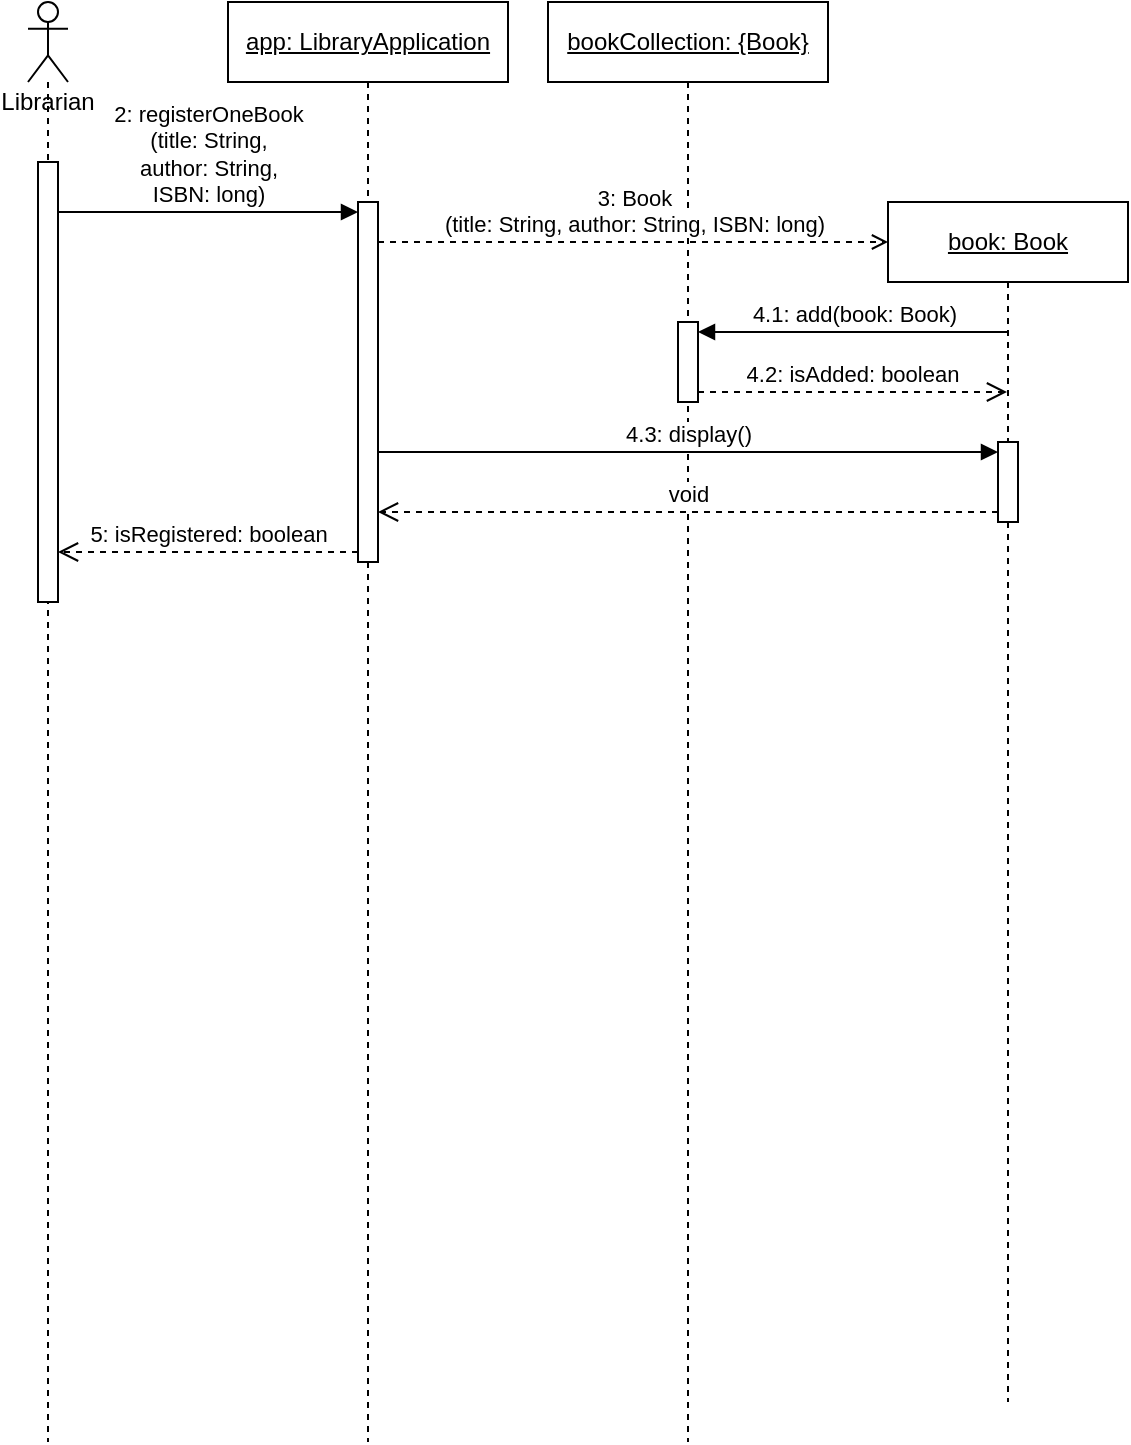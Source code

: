 <mxfile version="22.1.7" type="device">
  <diagram name="Page-1" id="J_NiCZL-PPgqrKHo_S9Y">
    <mxGraphModel dx="680" dy="643" grid="1" gridSize="10" guides="1" tooltips="1" connect="1" arrows="1" fold="1" page="1" pageScale="1" pageWidth="850" pageHeight="1100" math="0" shadow="0">
      <root>
        <mxCell id="0" />
        <mxCell id="1" parent="0" />
        <mxCell id="6p2GN63daYN8jev6NqQu-4" value="Librarian" style="shape=umlLifeline;perimeter=lifelinePerimeter;whiteSpace=wrap;html=1;container=1;dropTarget=0;collapsible=0;recursiveResize=0;outlineConnect=0;portConstraint=eastwest;newEdgeStyle={&quot;curved&quot;:0,&quot;rounded&quot;:0};participant=umlActor;verticalAlign=top;spacingTop=36;" parent="1" vertex="1">
          <mxGeometry x="30" y="40" width="20" height="720" as="geometry" />
        </mxCell>
        <mxCell id="6p2GN63daYN8jev6NqQu-6" value="" style="html=1;points=[[0,0,0,0,5],[0,1,0,0,-5],[1,0,0,0,5],[1,1,0,0,-5]];perimeter=orthogonalPerimeter;outlineConnect=0;targetShapes=umlLifeline;portConstraint=eastwest;newEdgeStyle={&quot;curved&quot;:0,&quot;rounded&quot;:0};" parent="6p2GN63daYN8jev6NqQu-4" vertex="1">
          <mxGeometry x="5" y="80" width="10" height="220" as="geometry" />
        </mxCell>
        <mxCell id="6p2GN63daYN8jev6NqQu-14" value="&lt;u style=&quot;border-color: var(--border-color);&quot;&gt;app: LibraryApplication&lt;/u&gt;" style="shape=umlLifeline;perimeter=lifelinePerimeter;whiteSpace=wrap;html=1;container=1;dropTarget=0;collapsible=0;recursiveResize=0;outlineConnect=0;portConstraint=eastwest;newEdgeStyle={&quot;curved&quot;:0,&quot;rounded&quot;:0};" parent="1" vertex="1">
          <mxGeometry x="130" y="40" width="140" height="720" as="geometry" />
        </mxCell>
        <mxCell id="6p2GN63daYN8jev6NqQu-16" value="" style="html=1;points=[[0,0,0,0,5],[0,1,0,0,-5],[1,0,0,0,5],[1,1,0,0,-5]];perimeter=orthogonalPerimeter;outlineConnect=0;targetShapes=umlLifeline;portConstraint=eastwest;newEdgeStyle={&quot;curved&quot;:0,&quot;rounded&quot;:0};" parent="6p2GN63daYN8jev6NqQu-14" vertex="1">
          <mxGeometry x="65" y="100" width="10" height="180" as="geometry" />
        </mxCell>
        <mxCell id="6p2GN63daYN8jev6NqQu-18" value="&lt;div style=&quot;border-color: var(--border-color);&quot;&gt;2: registerOneBook&lt;br style=&quot;border-color: var(--border-color);&quot;&gt;(title: String,&lt;/div&gt;&lt;div style=&quot;border-color: var(--border-color);&quot;&gt;author: String,&lt;/div&gt;&lt;div style=&quot;border-color: var(--border-color);&quot;&gt;ISBN: long)&lt;/div&gt;" style="html=1;verticalAlign=bottom;endArrow=block;curved=0;rounded=0;entryX=0;entryY=0;entryDx=0;entryDy=5;" parent="1" source="6p2GN63daYN8jev6NqQu-6" target="6p2GN63daYN8jev6NqQu-16" edge="1">
          <mxGeometry relative="1" as="geometry">
            <mxPoint x="45" y="145" as="sourcePoint" />
          </mxGeometry>
        </mxCell>
        <mxCell id="6p2GN63daYN8jev6NqQu-17" value="5: isRegistered: boolean" style="html=1;verticalAlign=bottom;endArrow=open;dashed=1;endSize=8;curved=0;rounded=0;exitX=0;exitY=1;exitDx=0;exitDy=-5;exitPerimeter=0;" parent="1" source="6p2GN63daYN8jev6NqQu-16" target="6p2GN63daYN8jev6NqQu-6" edge="1">
          <mxGeometry relative="1" as="geometry">
            <mxPoint x="45" y="355" as="targetPoint" />
          </mxGeometry>
        </mxCell>
        <mxCell id="6p2GN63daYN8jev6NqQu-21" value="&lt;u style=&quot;border-color: var(--border-color);&quot;&gt;bookCollection: {Book}&lt;/u&gt;" style="shape=umlLifeline;perimeter=lifelinePerimeter;whiteSpace=wrap;html=1;container=1;dropTarget=0;collapsible=0;recursiveResize=0;outlineConnect=0;portConstraint=eastwest;newEdgeStyle={&quot;curved&quot;:0,&quot;rounded&quot;:0};" parent="1" vertex="1">
          <mxGeometry x="290" y="40" width="140" height="720" as="geometry" />
        </mxCell>
        <mxCell id="6p2GN63daYN8jev6NqQu-28" value="" style="html=1;points=[[0,0,0,0,5],[0,1,0,0,-5],[1,0,0,0,5],[1,1,0,0,-5]];perimeter=orthogonalPerimeter;outlineConnect=0;targetShapes=umlLifeline;portConstraint=eastwest;newEdgeStyle={&quot;curved&quot;:0,&quot;rounded&quot;:0};" parent="6p2GN63daYN8jev6NqQu-21" vertex="1">
          <mxGeometry x="65" y="160" width="10" height="40" as="geometry" />
        </mxCell>
        <mxCell id="6p2GN63daYN8jev6NqQu-23" value="&lt;u style=&quot;border-color: var(--border-color);&quot;&gt;book: Book&lt;/u&gt;" style="shape=umlLifeline;perimeter=lifelinePerimeter;whiteSpace=wrap;html=1;container=1;dropTarget=0;collapsible=0;recursiveResize=0;outlineConnect=0;portConstraint=eastwest;newEdgeStyle={&quot;curved&quot;:0,&quot;rounded&quot;:0};" parent="1" vertex="1">
          <mxGeometry x="460" y="140" width="120" height="600" as="geometry" />
        </mxCell>
        <mxCell id="6p2GN63daYN8jev6NqQu-31" value="" style="html=1;points=[[0,0,0,0,5],[0,1,0,0,-5],[1,0,0,0,5],[1,1,0,0,-5]];perimeter=orthogonalPerimeter;outlineConnect=0;targetShapes=umlLifeline;portConstraint=eastwest;newEdgeStyle={&quot;curved&quot;:0,&quot;rounded&quot;:0};" parent="6p2GN63daYN8jev6NqQu-23" vertex="1">
          <mxGeometry x="55" y="120" width="10" height="40" as="geometry" />
        </mxCell>
        <mxCell id="6p2GN63daYN8jev6NqQu-27" value="3: Book&lt;br style=&quot;border-color: var(--border-color); background-color: rgb(255, 255, 255);&quot;&gt;&lt;span style=&quot;background-color: rgb(255, 255, 255);&quot;&gt;(title: String, author: String, ISBN: long)&lt;/span&gt;" style="html=1;verticalAlign=bottom;labelBackgroundColor=none;endArrow=open;endFill=0;dashed=1;rounded=0;" parent="1" source="6p2GN63daYN8jev6NqQu-16" edge="1">
          <mxGeometry width="160" relative="1" as="geometry">
            <mxPoint x="205" y="160" as="sourcePoint" />
            <mxPoint x="460" y="160" as="targetPoint" />
          </mxGeometry>
        </mxCell>
        <mxCell id="6p2GN63daYN8jev6NqQu-29" value="4.1: add(book: Book)" style="html=1;verticalAlign=bottom;endArrow=block;curved=0;rounded=0;entryX=1;entryY=0;entryDx=0;entryDy=5;" parent="1" source="6p2GN63daYN8jev6NqQu-23" target="6p2GN63daYN8jev6NqQu-28" edge="1">
          <mxGeometry x="-0.001" relative="1" as="geometry">
            <mxPoint x="490" y="275" as="sourcePoint" />
            <mxPoint as="offset" />
          </mxGeometry>
        </mxCell>
        <mxCell id="6p2GN63daYN8jev6NqQu-30" value="4.2: isAdded: boolean" style="html=1;verticalAlign=bottom;endArrow=open;dashed=1;endSize=8;curved=0;rounded=0;exitX=1;exitY=1;exitDx=0;exitDy=-5;" parent="1" source="6p2GN63daYN8jev6NqQu-28" target="6p2GN63daYN8jev6NqQu-23" edge="1">
          <mxGeometry x="-0.001" relative="1" as="geometry">
            <mxPoint x="490" y="345" as="targetPoint" />
            <mxPoint as="offset" />
          </mxGeometry>
        </mxCell>
        <mxCell id="6p2GN63daYN8jev6NqQu-32" value="4.3: display()" style="html=1;verticalAlign=bottom;startArrow=none;endArrow=block;startSize=8;curved=0;rounded=0;entryX=0;entryY=0;entryDx=0;entryDy=5;startFill=0;" parent="1" source="6p2GN63daYN8jev6NqQu-16" target="6p2GN63daYN8jev6NqQu-31" edge="1">
          <mxGeometry relative="1" as="geometry">
            <mxPoint x="445" y="295" as="sourcePoint" />
          </mxGeometry>
        </mxCell>
        <mxCell id="6p2GN63daYN8jev6NqQu-33" value="void" style="html=1;verticalAlign=bottom;endArrow=open;dashed=1;endSize=8;curved=0;rounded=0;exitX=0;exitY=1;exitDx=0;exitDy=-5;exitPerimeter=0;" parent="1" source="6p2GN63daYN8jev6NqQu-31" target="6p2GN63daYN8jev6NqQu-16" edge="1">
          <mxGeometry relative="1" as="geometry">
            <mxPoint x="470" y="250" as="sourcePoint" />
            <mxPoint x="390" y="250" as="targetPoint" />
          </mxGeometry>
        </mxCell>
      </root>
    </mxGraphModel>
  </diagram>
</mxfile>
